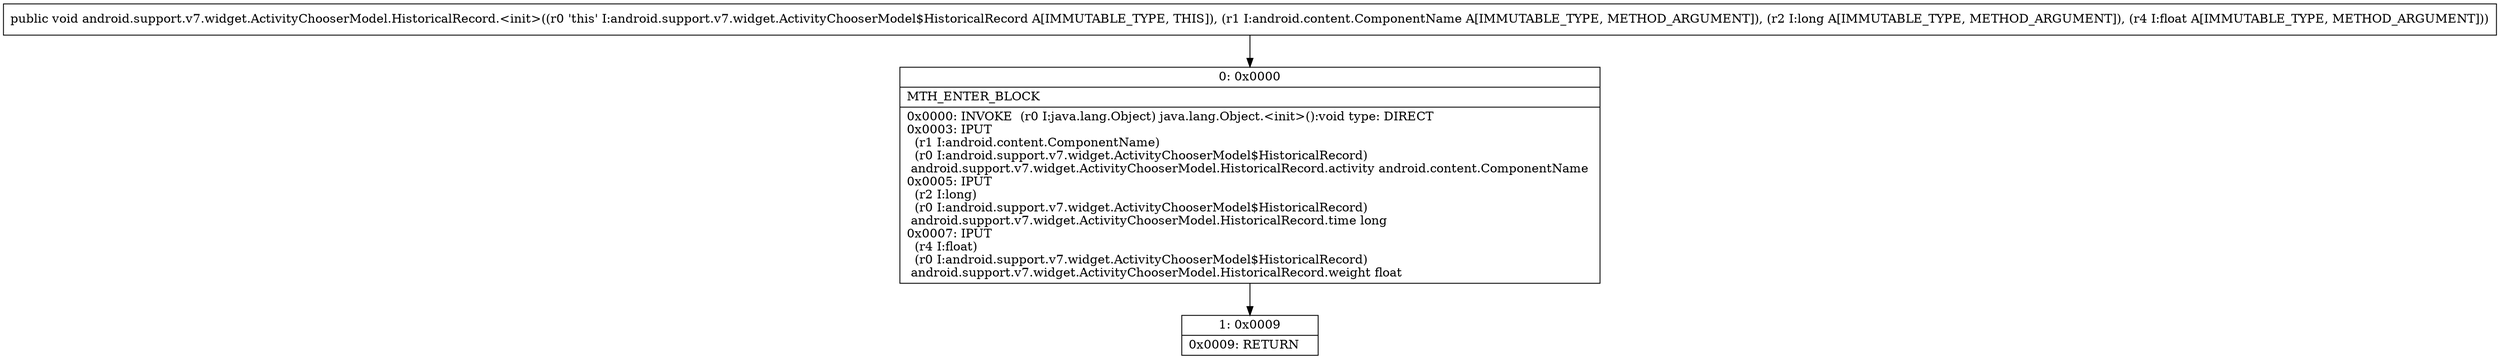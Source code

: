digraph "CFG forandroid.support.v7.widget.ActivityChooserModel.HistoricalRecord.\<init\>(Landroid\/content\/ComponentName;JF)V" {
Node_0 [shape=record,label="{0\:\ 0x0000|MTH_ENTER_BLOCK\l|0x0000: INVOKE  (r0 I:java.lang.Object) java.lang.Object.\<init\>():void type: DIRECT \l0x0003: IPUT  \l  (r1 I:android.content.ComponentName)\l  (r0 I:android.support.v7.widget.ActivityChooserModel$HistoricalRecord)\l android.support.v7.widget.ActivityChooserModel.HistoricalRecord.activity android.content.ComponentName \l0x0005: IPUT  \l  (r2 I:long)\l  (r0 I:android.support.v7.widget.ActivityChooserModel$HistoricalRecord)\l android.support.v7.widget.ActivityChooserModel.HistoricalRecord.time long \l0x0007: IPUT  \l  (r4 I:float)\l  (r0 I:android.support.v7.widget.ActivityChooserModel$HistoricalRecord)\l android.support.v7.widget.ActivityChooserModel.HistoricalRecord.weight float \l}"];
Node_1 [shape=record,label="{1\:\ 0x0009|0x0009: RETURN   \l}"];
MethodNode[shape=record,label="{public void android.support.v7.widget.ActivityChooserModel.HistoricalRecord.\<init\>((r0 'this' I:android.support.v7.widget.ActivityChooserModel$HistoricalRecord A[IMMUTABLE_TYPE, THIS]), (r1 I:android.content.ComponentName A[IMMUTABLE_TYPE, METHOD_ARGUMENT]), (r2 I:long A[IMMUTABLE_TYPE, METHOD_ARGUMENT]), (r4 I:float A[IMMUTABLE_TYPE, METHOD_ARGUMENT])) }"];
MethodNode -> Node_0;
Node_0 -> Node_1;
}

